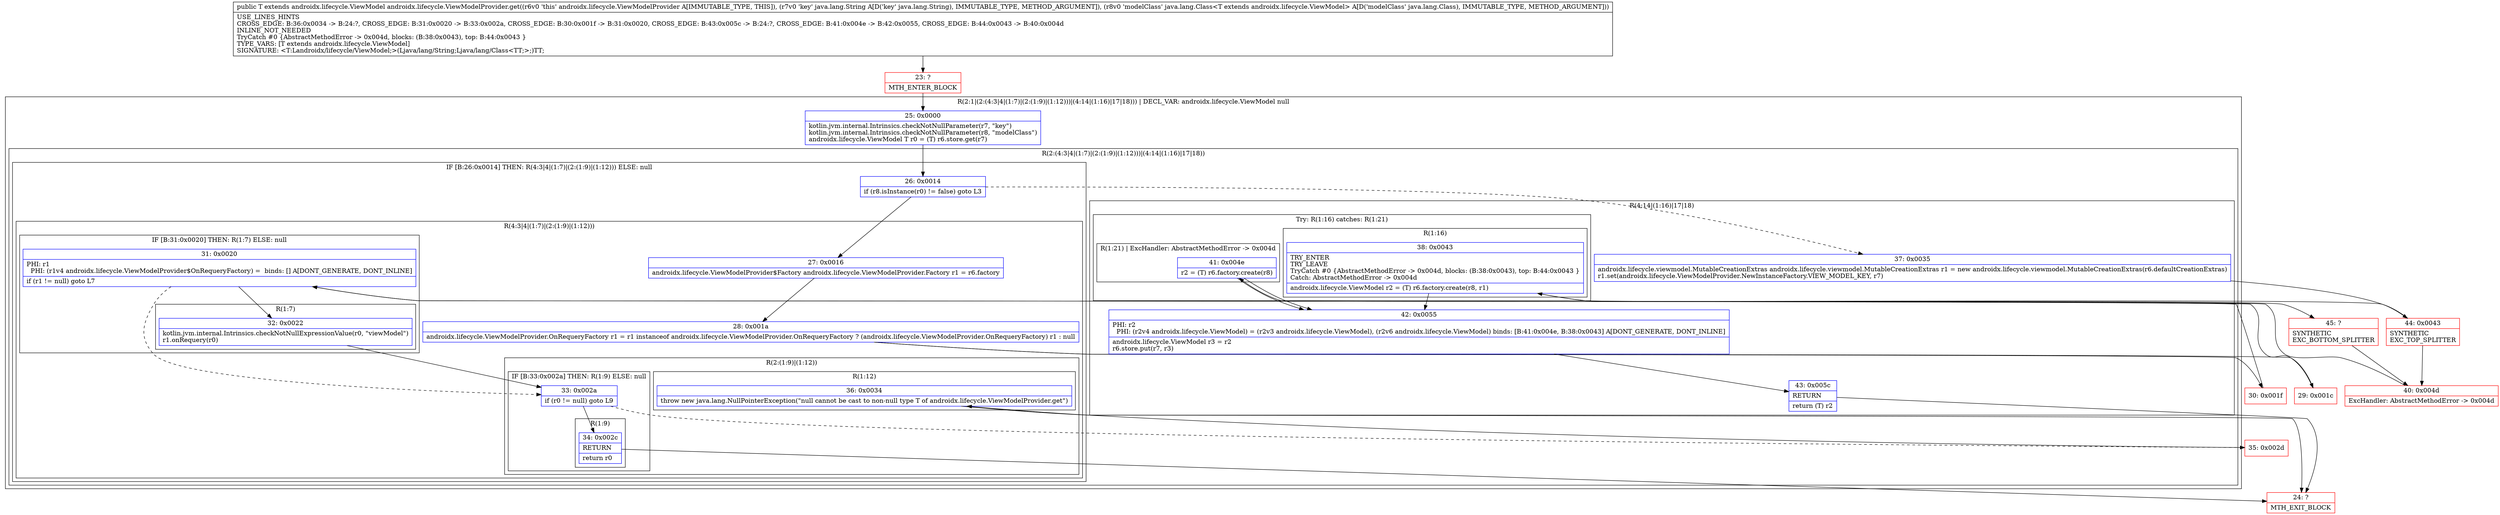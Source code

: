 digraph "CFG forandroidx.lifecycle.ViewModelProvider.get(Ljava\/lang\/String;Ljava\/lang\/Class;)Landroidx\/lifecycle\/ViewModel;" {
subgraph cluster_Region_529757801 {
label = "R(2:1|(2:(4:3|4|(1:7)|(2:(1:9)|(1:12)))|(4:14|(1:16)|17|18))) | DECL_VAR: androidx.lifecycle.ViewModel null\l";
node [shape=record,color=blue];
Node_25 [shape=record,label="{25\:\ 0x0000|kotlin.jvm.internal.Intrinsics.checkNotNullParameter(r7, \"key\")\lkotlin.jvm.internal.Intrinsics.checkNotNullParameter(r8, \"modelClass\")\landroidx.lifecycle.ViewModel T r0 = (T) r6.store.get(r7)\l}"];
subgraph cluster_Region_2037090947 {
label = "R(2:(4:3|4|(1:7)|(2:(1:9)|(1:12)))|(4:14|(1:16)|17|18))";
node [shape=record,color=blue];
subgraph cluster_IfRegion_2005241491 {
label = "IF [B:26:0x0014] THEN: R(4:3|4|(1:7)|(2:(1:9)|(1:12))) ELSE: null";
node [shape=record,color=blue];
Node_26 [shape=record,label="{26\:\ 0x0014|if (r8.isInstance(r0) != false) goto L3\l}"];
subgraph cluster_Region_374261091 {
label = "R(4:3|4|(1:7)|(2:(1:9)|(1:12)))";
node [shape=record,color=blue];
Node_27 [shape=record,label="{27\:\ 0x0016|androidx.lifecycle.ViewModelProvider$Factory androidx.lifecycle.ViewModelProvider.Factory r1 = r6.factory\l}"];
Node_28 [shape=record,label="{28\:\ 0x001a|androidx.lifecycle.ViewModelProvider.OnRequeryFactory r1 = r1 instanceof androidx.lifecycle.ViewModelProvider.OnRequeryFactory ? (androidx.lifecycle.ViewModelProvider.OnRequeryFactory) r1 : null\l}"];
subgraph cluster_IfRegion_204355043 {
label = "IF [B:31:0x0020] THEN: R(1:7) ELSE: null";
node [shape=record,color=blue];
Node_31 [shape=record,label="{31\:\ 0x0020|PHI: r1 \l  PHI: (r1v4 androidx.lifecycle.ViewModelProvider$OnRequeryFactory) =  binds: [] A[DONT_GENERATE, DONT_INLINE]\l|if (r1 != null) goto L7\l}"];
subgraph cluster_Region_1005254755 {
label = "R(1:7)";
node [shape=record,color=blue];
Node_32 [shape=record,label="{32\:\ 0x0022|kotlin.jvm.internal.Intrinsics.checkNotNullExpressionValue(r0, \"viewModel\")\lr1.onRequery(r0)\l}"];
}
}
subgraph cluster_Region_846207753 {
label = "R(2:(1:9)|(1:12))";
node [shape=record,color=blue];
subgraph cluster_IfRegion_32925959 {
label = "IF [B:33:0x002a] THEN: R(1:9) ELSE: null";
node [shape=record,color=blue];
Node_33 [shape=record,label="{33\:\ 0x002a|if (r0 != null) goto L9\l}"];
subgraph cluster_Region_97679214 {
label = "R(1:9)";
node [shape=record,color=blue];
Node_34 [shape=record,label="{34\:\ 0x002c|RETURN\l|return r0\l}"];
}
}
subgraph cluster_Region_290413117 {
label = "R(1:12)";
node [shape=record,color=blue];
Node_36 [shape=record,label="{36\:\ 0x0034|throw new java.lang.NullPointerException(\"null cannot be cast to non\-null type T of androidx.lifecycle.ViewModelProvider.get\")\l}"];
}
}
}
}
subgraph cluster_Region_1584959569 {
label = "R(4:14|(1:16)|17|18)";
node [shape=record,color=blue];
Node_37 [shape=record,label="{37\:\ 0x0035|androidx.lifecycle.viewmodel.MutableCreationExtras androidx.lifecycle.viewmodel.MutableCreationExtras r1 = new androidx.lifecycle.viewmodel.MutableCreationExtras(r6.defaultCreationExtras)\lr1.set(androidx.lifecycle.ViewModelProvider.NewInstanceFactory.VIEW_MODEL_KEY, r7)\l}"];
subgraph cluster_TryCatchRegion_576423955 {
label = "Try: R(1:16) catches: R(1:21)";
node [shape=record,color=blue];
subgraph cluster_Region_851268125 {
label = "R(1:16)";
node [shape=record,color=blue];
Node_38 [shape=record,label="{38\:\ 0x0043|TRY_ENTER\lTRY_LEAVE\lTryCatch #0 \{AbstractMethodError \-\> 0x004d, blocks: (B:38:0x0043), top: B:44:0x0043 \}\lCatch: AbstractMethodError \-\> 0x004d\l|androidx.lifecycle.ViewModel r2 = (T) r6.factory.create(r8, r1)\l}"];
}
subgraph cluster_Region_11643676 {
label = "R(1:21) | ExcHandler: AbstractMethodError \-\> 0x004d\l";
node [shape=record,color=blue];
Node_41 [shape=record,label="{41\:\ 0x004e|r2 = (T) r6.factory.create(r8)\l}"];
}
}
Node_42 [shape=record,label="{42\:\ 0x0055|PHI: r2 \l  PHI: (r2v4 androidx.lifecycle.ViewModel) = (r2v3 androidx.lifecycle.ViewModel), (r2v6 androidx.lifecycle.ViewModel) binds: [B:41:0x004e, B:38:0x0043] A[DONT_GENERATE, DONT_INLINE]\l|androidx.lifecycle.ViewModel r3 = r2\lr6.store.put(r7, r3)\l}"];
Node_43 [shape=record,label="{43\:\ 0x005c|RETURN\l|return (T) r2\l}"];
}
}
}
subgraph cluster_Region_11643676 {
label = "R(1:21) | ExcHandler: AbstractMethodError \-\> 0x004d\l";
node [shape=record,color=blue];
Node_41 [shape=record,label="{41\:\ 0x004e|r2 = (T) r6.factory.create(r8)\l}"];
}
Node_23 [shape=record,color=red,label="{23\:\ ?|MTH_ENTER_BLOCK\l}"];
Node_29 [shape=record,color=red,label="{29\:\ 0x001c}"];
Node_24 [shape=record,color=red,label="{24\:\ ?|MTH_EXIT_BLOCK\l}"];
Node_35 [shape=record,color=red,label="{35\:\ 0x002d}"];
Node_30 [shape=record,color=red,label="{30\:\ 0x001f}"];
Node_44 [shape=record,color=red,label="{44\:\ 0x0043|SYNTHETIC\lEXC_TOP_SPLITTER\l}"];
Node_45 [shape=record,color=red,label="{45\:\ ?|SYNTHETIC\lEXC_BOTTOM_SPLITTER\l}"];
Node_40 [shape=record,color=red,label="{40\:\ 0x004d|ExcHandler: AbstractMethodError \-\> 0x004d\l}"];
MethodNode[shape=record,label="{public T extends androidx.lifecycle.ViewModel androidx.lifecycle.ViewModelProvider.get((r6v0 'this' androidx.lifecycle.ViewModelProvider A[IMMUTABLE_TYPE, THIS]), (r7v0 'key' java.lang.String A[D('key' java.lang.String), IMMUTABLE_TYPE, METHOD_ARGUMENT]), (r8v0 'modelClass' java.lang.Class\<T extends androidx.lifecycle.ViewModel\> A[D('modelClass' java.lang.Class), IMMUTABLE_TYPE, METHOD_ARGUMENT]))  | USE_LINES_HINTS\lCROSS_EDGE: B:36:0x0034 \-\> B:24:?, CROSS_EDGE: B:31:0x0020 \-\> B:33:0x002a, CROSS_EDGE: B:30:0x001f \-\> B:31:0x0020, CROSS_EDGE: B:43:0x005c \-\> B:24:?, CROSS_EDGE: B:41:0x004e \-\> B:42:0x0055, CROSS_EDGE: B:44:0x0043 \-\> B:40:0x004d\lINLINE_NOT_NEEDED\lTryCatch #0 \{AbstractMethodError \-\> 0x004d, blocks: (B:38:0x0043), top: B:44:0x0043 \}\lTYPE_VARS: [T extends androidx.lifecycle.ViewModel]\lSIGNATURE: \<T:Landroidx\/lifecycle\/ViewModel;\>(Ljava\/lang\/String;Ljava\/lang\/Class\<TT;\>;)TT;\l}"];
MethodNode -> Node_23;Node_25 -> Node_26;
Node_26 -> Node_27;
Node_26 -> Node_37[style=dashed];
Node_27 -> Node_28;
Node_28 -> Node_29;
Node_28 -> Node_30;
Node_31 -> Node_32;
Node_31 -> Node_33[style=dashed];
Node_32 -> Node_33;
Node_33 -> Node_34;
Node_33 -> Node_35[style=dashed];
Node_34 -> Node_24;
Node_36 -> Node_24;
Node_37 -> Node_44;
Node_38 -> Node_42;
Node_38 -> Node_45;
Node_41 -> Node_42;
Node_42 -> Node_43;
Node_43 -> Node_24;
Node_41 -> Node_42;
Node_23 -> Node_25;
Node_29 -> Node_31;
Node_35 -> Node_36;
Node_30 -> Node_31;
Node_44 -> Node_38;
Node_44 -> Node_40;
Node_45 -> Node_40;
Node_40 -> Node_41;
}

